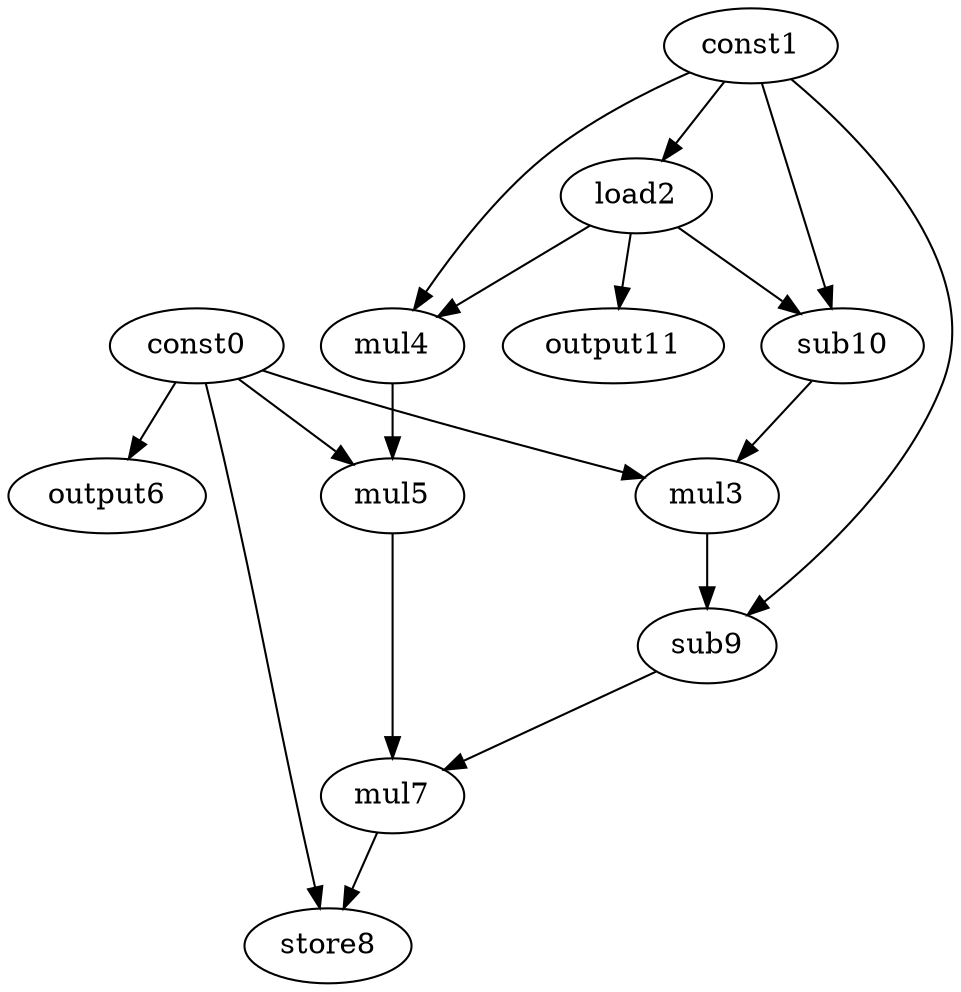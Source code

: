 digraph G { 
const0[opcode=const]; 
const1[opcode=const]; 
load2[opcode=load]; 
mul3[opcode=mul]; 
mul4[opcode=mul]; 
mul5[opcode=mul]; 
output6[opcode=output]; 
mul7[opcode=mul]; 
store8[opcode=store]; 
sub9[opcode=sub]; 
sub10[opcode=sub]; 
output11[opcode=output]; 
const1->load2[operand=0];
const0->output6[operand=0];
const1->mul4[operand=0];
load2->mul4[operand=1];
const1->sub10[operand=0];
load2->sub10[operand=1];
load2->output11[operand=0];
const0->mul3[operand=0];
sub10->mul3[operand=1];
const0->mul5[operand=0];
mul4->mul5[operand=1];
const1->sub9[operand=0];
mul3->sub9[operand=1];
sub9->mul7[operand=0];
mul5->mul7[operand=1];
mul7->store8[operand=0];
const0->store8[operand=1];
}

